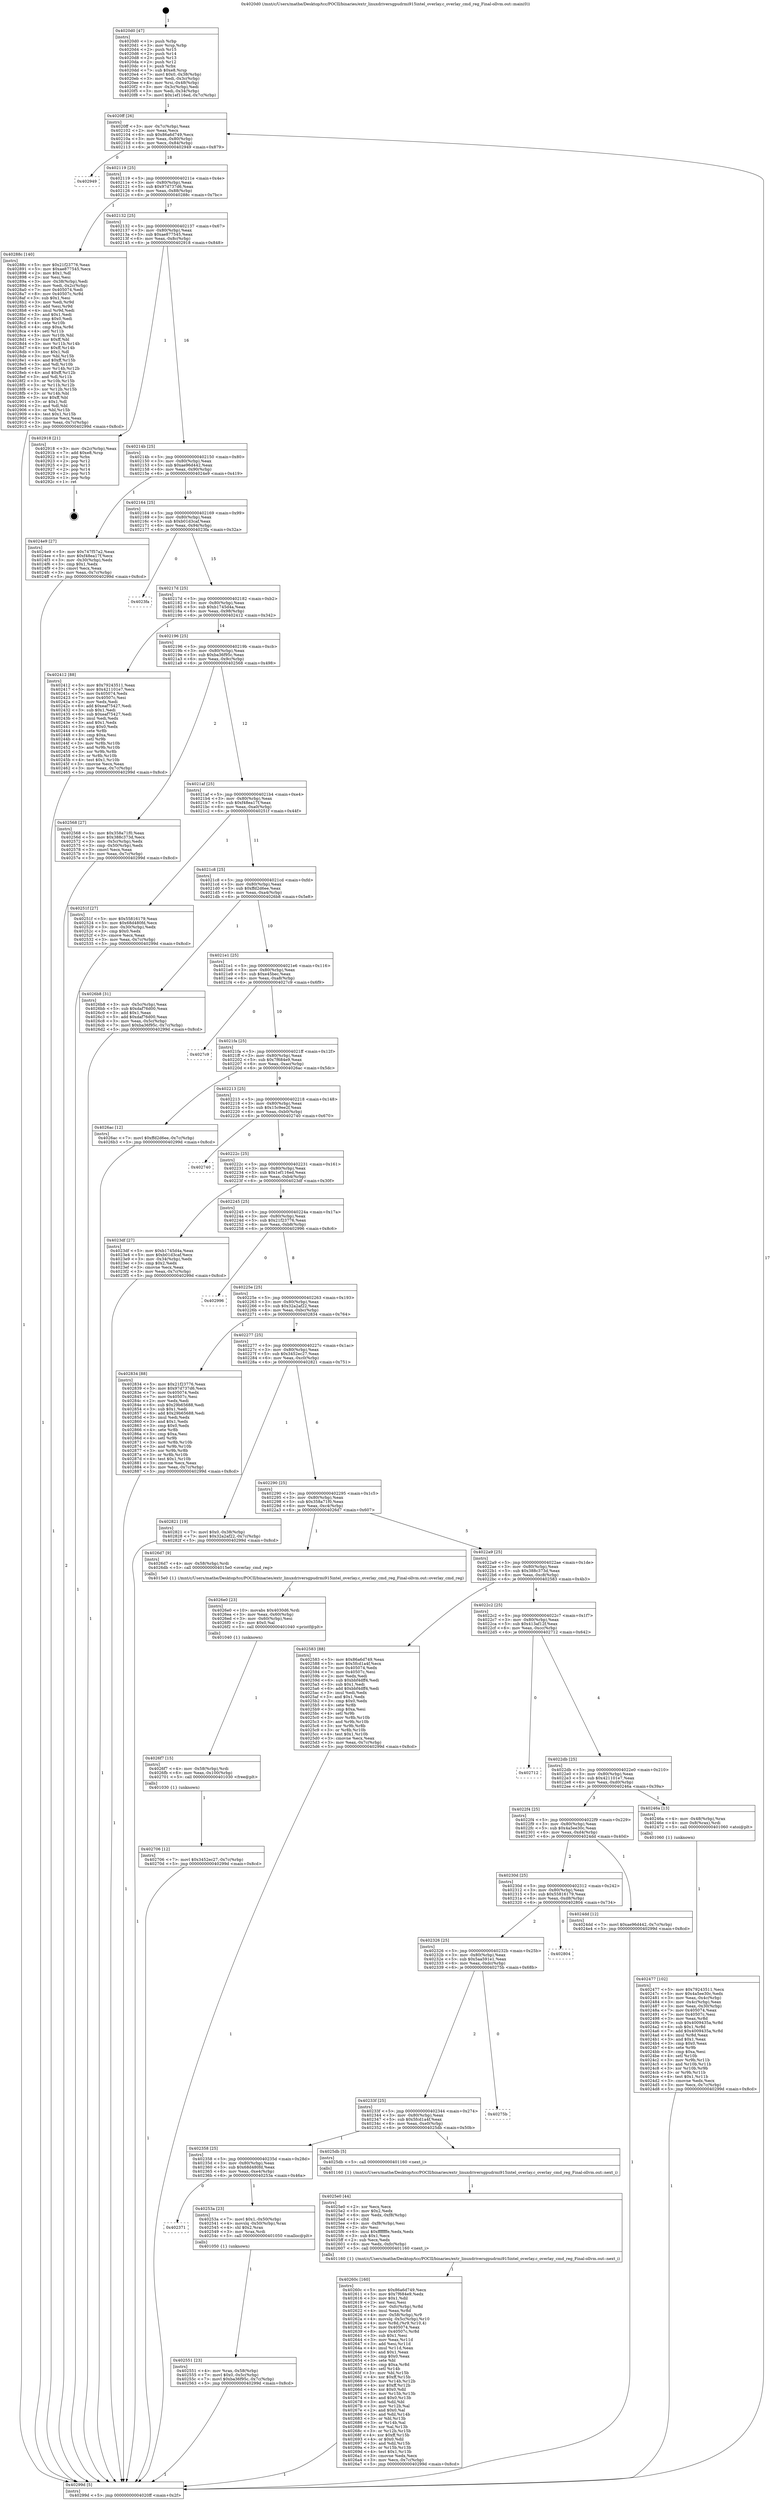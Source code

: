 digraph "0x4020d0" {
  label = "0x4020d0 (/mnt/c/Users/mathe/Desktop/tcc/POCII/binaries/extr_linuxdriversgpudrmi915intel_overlay.c_overlay_cmd_reg_Final-ollvm.out::main(0))"
  labelloc = "t"
  node[shape=record]

  Entry [label="",width=0.3,height=0.3,shape=circle,fillcolor=black,style=filled]
  "0x4020ff" [label="{
     0x4020ff [26]\l
     | [instrs]\l
     &nbsp;&nbsp;0x4020ff \<+3\>: mov -0x7c(%rbp),%eax\l
     &nbsp;&nbsp;0x402102 \<+2\>: mov %eax,%ecx\l
     &nbsp;&nbsp;0x402104 \<+6\>: sub $0x86a6d749,%ecx\l
     &nbsp;&nbsp;0x40210a \<+3\>: mov %eax,-0x80(%rbp)\l
     &nbsp;&nbsp;0x40210d \<+6\>: mov %ecx,-0x84(%rbp)\l
     &nbsp;&nbsp;0x402113 \<+6\>: je 0000000000402949 \<main+0x879\>\l
  }"]
  "0x402949" [label="{
     0x402949\l
  }", style=dashed]
  "0x402119" [label="{
     0x402119 [25]\l
     | [instrs]\l
     &nbsp;&nbsp;0x402119 \<+5\>: jmp 000000000040211e \<main+0x4e\>\l
     &nbsp;&nbsp;0x40211e \<+3\>: mov -0x80(%rbp),%eax\l
     &nbsp;&nbsp;0x402121 \<+5\>: sub $0x97d737d6,%eax\l
     &nbsp;&nbsp;0x402126 \<+6\>: mov %eax,-0x88(%rbp)\l
     &nbsp;&nbsp;0x40212c \<+6\>: je 000000000040288c \<main+0x7bc\>\l
  }"]
  Exit [label="",width=0.3,height=0.3,shape=circle,fillcolor=black,style=filled,peripheries=2]
  "0x40288c" [label="{
     0x40288c [140]\l
     | [instrs]\l
     &nbsp;&nbsp;0x40288c \<+5\>: mov $0x21f23776,%eax\l
     &nbsp;&nbsp;0x402891 \<+5\>: mov $0xae877545,%ecx\l
     &nbsp;&nbsp;0x402896 \<+2\>: mov $0x1,%dl\l
     &nbsp;&nbsp;0x402898 \<+2\>: xor %esi,%esi\l
     &nbsp;&nbsp;0x40289a \<+3\>: mov -0x38(%rbp),%edi\l
     &nbsp;&nbsp;0x40289d \<+3\>: mov %edi,-0x2c(%rbp)\l
     &nbsp;&nbsp;0x4028a0 \<+7\>: mov 0x405074,%edi\l
     &nbsp;&nbsp;0x4028a7 \<+8\>: mov 0x40507c,%r8d\l
     &nbsp;&nbsp;0x4028af \<+3\>: sub $0x1,%esi\l
     &nbsp;&nbsp;0x4028b2 \<+3\>: mov %edi,%r9d\l
     &nbsp;&nbsp;0x4028b5 \<+3\>: add %esi,%r9d\l
     &nbsp;&nbsp;0x4028b8 \<+4\>: imul %r9d,%edi\l
     &nbsp;&nbsp;0x4028bc \<+3\>: and $0x1,%edi\l
     &nbsp;&nbsp;0x4028bf \<+3\>: cmp $0x0,%edi\l
     &nbsp;&nbsp;0x4028c2 \<+4\>: sete %r10b\l
     &nbsp;&nbsp;0x4028c6 \<+4\>: cmp $0xa,%r8d\l
     &nbsp;&nbsp;0x4028ca \<+4\>: setl %r11b\l
     &nbsp;&nbsp;0x4028ce \<+3\>: mov %r10b,%bl\l
     &nbsp;&nbsp;0x4028d1 \<+3\>: xor $0xff,%bl\l
     &nbsp;&nbsp;0x4028d4 \<+3\>: mov %r11b,%r14b\l
     &nbsp;&nbsp;0x4028d7 \<+4\>: xor $0xff,%r14b\l
     &nbsp;&nbsp;0x4028db \<+3\>: xor $0x1,%dl\l
     &nbsp;&nbsp;0x4028de \<+3\>: mov %bl,%r15b\l
     &nbsp;&nbsp;0x4028e1 \<+4\>: and $0xff,%r15b\l
     &nbsp;&nbsp;0x4028e5 \<+3\>: and %dl,%r10b\l
     &nbsp;&nbsp;0x4028e8 \<+3\>: mov %r14b,%r12b\l
     &nbsp;&nbsp;0x4028eb \<+4\>: and $0xff,%r12b\l
     &nbsp;&nbsp;0x4028ef \<+3\>: and %dl,%r11b\l
     &nbsp;&nbsp;0x4028f2 \<+3\>: or %r10b,%r15b\l
     &nbsp;&nbsp;0x4028f5 \<+3\>: or %r11b,%r12b\l
     &nbsp;&nbsp;0x4028f8 \<+3\>: xor %r12b,%r15b\l
     &nbsp;&nbsp;0x4028fb \<+3\>: or %r14b,%bl\l
     &nbsp;&nbsp;0x4028fe \<+3\>: xor $0xff,%bl\l
     &nbsp;&nbsp;0x402901 \<+3\>: or $0x1,%dl\l
     &nbsp;&nbsp;0x402904 \<+2\>: and %dl,%bl\l
     &nbsp;&nbsp;0x402906 \<+3\>: or %bl,%r15b\l
     &nbsp;&nbsp;0x402909 \<+4\>: test $0x1,%r15b\l
     &nbsp;&nbsp;0x40290d \<+3\>: cmovne %ecx,%eax\l
     &nbsp;&nbsp;0x402910 \<+3\>: mov %eax,-0x7c(%rbp)\l
     &nbsp;&nbsp;0x402913 \<+5\>: jmp 000000000040299d \<main+0x8cd\>\l
  }"]
  "0x402132" [label="{
     0x402132 [25]\l
     | [instrs]\l
     &nbsp;&nbsp;0x402132 \<+5\>: jmp 0000000000402137 \<main+0x67\>\l
     &nbsp;&nbsp;0x402137 \<+3\>: mov -0x80(%rbp),%eax\l
     &nbsp;&nbsp;0x40213a \<+5\>: sub $0xae877545,%eax\l
     &nbsp;&nbsp;0x40213f \<+6\>: mov %eax,-0x8c(%rbp)\l
     &nbsp;&nbsp;0x402145 \<+6\>: je 0000000000402918 \<main+0x848\>\l
  }"]
  "0x402706" [label="{
     0x402706 [12]\l
     | [instrs]\l
     &nbsp;&nbsp;0x402706 \<+7\>: movl $0x3452ec27,-0x7c(%rbp)\l
     &nbsp;&nbsp;0x40270d \<+5\>: jmp 000000000040299d \<main+0x8cd\>\l
  }"]
  "0x402918" [label="{
     0x402918 [21]\l
     | [instrs]\l
     &nbsp;&nbsp;0x402918 \<+3\>: mov -0x2c(%rbp),%eax\l
     &nbsp;&nbsp;0x40291b \<+7\>: add $0xe8,%rsp\l
     &nbsp;&nbsp;0x402922 \<+1\>: pop %rbx\l
     &nbsp;&nbsp;0x402923 \<+2\>: pop %r12\l
     &nbsp;&nbsp;0x402925 \<+2\>: pop %r13\l
     &nbsp;&nbsp;0x402927 \<+2\>: pop %r14\l
     &nbsp;&nbsp;0x402929 \<+2\>: pop %r15\l
     &nbsp;&nbsp;0x40292b \<+1\>: pop %rbp\l
     &nbsp;&nbsp;0x40292c \<+1\>: ret\l
  }"]
  "0x40214b" [label="{
     0x40214b [25]\l
     | [instrs]\l
     &nbsp;&nbsp;0x40214b \<+5\>: jmp 0000000000402150 \<main+0x80\>\l
     &nbsp;&nbsp;0x402150 \<+3\>: mov -0x80(%rbp),%eax\l
     &nbsp;&nbsp;0x402153 \<+5\>: sub $0xae96d442,%eax\l
     &nbsp;&nbsp;0x402158 \<+6\>: mov %eax,-0x90(%rbp)\l
     &nbsp;&nbsp;0x40215e \<+6\>: je 00000000004024e9 \<main+0x419\>\l
  }"]
  "0x4026f7" [label="{
     0x4026f7 [15]\l
     | [instrs]\l
     &nbsp;&nbsp;0x4026f7 \<+4\>: mov -0x58(%rbp),%rdi\l
     &nbsp;&nbsp;0x4026fb \<+6\>: mov %eax,-0x100(%rbp)\l
     &nbsp;&nbsp;0x402701 \<+5\>: call 0000000000401030 \<free@plt\>\l
     | [calls]\l
     &nbsp;&nbsp;0x401030 \{1\} (unknown)\l
  }"]
  "0x4024e9" [label="{
     0x4024e9 [27]\l
     | [instrs]\l
     &nbsp;&nbsp;0x4024e9 \<+5\>: mov $0x747f57a2,%eax\l
     &nbsp;&nbsp;0x4024ee \<+5\>: mov $0xf48ea17f,%ecx\l
     &nbsp;&nbsp;0x4024f3 \<+3\>: mov -0x30(%rbp),%edx\l
     &nbsp;&nbsp;0x4024f6 \<+3\>: cmp $0x1,%edx\l
     &nbsp;&nbsp;0x4024f9 \<+3\>: cmovl %ecx,%eax\l
     &nbsp;&nbsp;0x4024fc \<+3\>: mov %eax,-0x7c(%rbp)\l
     &nbsp;&nbsp;0x4024ff \<+5\>: jmp 000000000040299d \<main+0x8cd\>\l
  }"]
  "0x402164" [label="{
     0x402164 [25]\l
     | [instrs]\l
     &nbsp;&nbsp;0x402164 \<+5\>: jmp 0000000000402169 \<main+0x99\>\l
     &nbsp;&nbsp;0x402169 \<+3\>: mov -0x80(%rbp),%eax\l
     &nbsp;&nbsp;0x40216c \<+5\>: sub $0xb01d3caf,%eax\l
     &nbsp;&nbsp;0x402171 \<+6\>: mov %eax,-0x94(%rbp)\l
     &nbsp;&nbsp;0x402177 \<+6\>: je 00000000004023fa \<main+0x32a\>\l
  }"]
  "0x4026e0" [label="{
     0x4026e0 [23]\l
     | [instrs]\l
     &nbsp;&nbsp;0x4026e0 \<+10\>: movabs $0x4030d6,%rdi\l
     &nbsp;&nbsp;0x4026ea \<+3\>: mov %eax,-0x60(%rbp)\l
     &nbsp;&nbsp;0x4026ed \<+3\>: mov -0x60(%rbp),%esi\l
     &nbsp;&nbsp;0x4026f0 \<+2\>: mov $0x0,%al\l
     &nbsp;&nbsp;0x4026f2 \<+5\>: call 0000000000401040 \<printf@plt\>\l
     | [calls]\l
     &nbsp;&nbsp;0x401040 \{1\} (unknown)\l
  }"]
  "0x4023fa" [label="{
     0x4023fa\l
  }", style=dashed]
  "0x40217d" [label="{
     0x40217d [25]\l
     | [instrs]\l
     &nbsp;&nbsp;0x40217d \<+5\>: jmp 0000000000402182 \<main+0xb2\>\l
     &nbsp;&nbsp;0x402182 \<+3\>: mov -0x80(%rbp),%eax\l
     &nbsp;&nbsp;0x402185 \<+5\>: sub $0xb1745d4a,%eax\l
     &nbsp;&nbsp;0x40218a \<+6\>: mov %eax,-0x98(%rbp)\l
     &nbsp;&nbsp;0x402190 \<+6\>: je 0000000000402412 \<main+0x342\>\l
  }"]
  "0x40260c" [label="{
     0x40260c [160]\l
     | [instrs]\l
     &nbsp;&nbsp;0x40260c \<+5\>: mov $0x86a6d749,%ecx\l
     &nbsp;&nbsp;0x402611 \<+5\>: mov $0x7f684e9,%edx\l
     &nbsp;&nbsp;0x402616 \<+3\>: mov $0x1,%dil\l
     &nbsp;&nbsp;0x402619 \<+2\>: xor %esi,%esi\l
     &nbsp;&nbsp;0x40261b \<+7\>: mov -0xfc(%rbp),%r8d\l
     &nbsp;&nbsp;0x402622 \<+4\>: imul %eax,%r8d\l
     &nbsp;&nbsp;0x402626 \<+4\>: mov -0x58(%rbp),%r9\l
     &nbsp;&nbsp;0x40262a \<+4\>: movslq -0x5c(%rbp),%r10\l
     &nbsp;&nbsp;0x40262e \<+4\>: mov %r8d,(%r9,%r10,4)\l
     &nbsp;&nbsp;0x402632 \<+7\>: mov 0x405074,%eax\l
     &nbsp;&nbsp;0x402639 \<+8\>: mov 0x40507c,%r8d\l
     &nbsp;&nbsp;0x402641 \<+3\>: sub $0x1,%esi\l
     &nbsp;&nbsp;0x402644 \<+3\>: mov %eax,%r11d\l
     &nbsp;&nbsp;0x402647 \<+3\>: add %esi,%r11d\l
     &nbsp;&nbsp;0x40264a \<+4\>: imul %r11d,%eax\l
     &nbsp;&nbsp;0x40264e \<+3\>: and $0x1,%eax\l
     &nbsp;&nbsp;0x402651 \<+3\>: cmp $0x0,%eax\l
     &nbsp;&nbsp;0x402654 \<+3\>: sete %bl\l
     &nbsp;&nbsp;0x402657 \<+4\>: cmp $0xa,%r8d\l
     &nbsp;&nbsp;0x40265b \<+4\>: setl %r14b\l
     &nbsp;&nbsp;0x40265f \<+3\>: mov %bl,%r15b\l
     &nbsp;&nbsp;0x402662 \<+4\>: xor $0xff,%r15b\l
     &nbsp;&nbsp;0x402666 \<+3\>: mov %r14b,%r12b\l
     &nbsp;&nbsp;0x402669 \<+4\>: xor $0xff,%r12b\l
     &nbsp;&nbsp;0x40266d \<+4\>: xor $0x0,%dil\l
     &nbsp;&nbsp;0x402671 \<+3\>: mov %r15b,%r13b\l
     &nbsp;&nbsp;0x402674 \<+4\>: and $0x0,%r13b\l
     &nbsp;&nbsp;0x402678 \<+3\>: and %dil,%bl\l
     &nbsp;&nbsp;0x40267b \<+3\>: mov %r12b,%al\l
     &nbsp;&nbsp;0x40267e \<+2\>: and $0x0,%al\l
     &nbsp;&nbsp;0x402680 \<+3\>: and %dil,%r14b\l
     &nbsp;&nbsp;0x402683 \<+3\>: or %bl,%r13b\l
     &nbsp;&nbsp;0x402686 \<+3\>: or %r14b,%al\l
     &nbsp;&nbsp;0x402689 \<+3\>: xor %al,%r13b\l
     &nbsp;&nbsp;0x40268c \<+3\>: or %r12b,%r15b\l
     &nbsp;&nbsp;0x40268f \<+4\>: xor $0xff,%r15b\l
     &nbsp;&nbsp;0x402693 \<+4\>: or $0x0,%dil\l
     &nbsp;&nbsp;0x402697 \<+3\>: and %dil,%r15b\l
     &nbsp;&nbsp;0x40269a \<+3\>: or %r15b,%r13b\l
     &nbsp;&nbsp;0x40269d \<+4\>: test $0x1,%r13b\l
     &nbsp;&nbsp;0x4026a1 \<+3\>: cmovne %edx,%ecx\l
     &nbsp;&nbsp;0x4026a4 \<+3\>: mov %ecx,-0x7c(%rbp)\l
     &nbsp;&nbsp;0x4026a7 \<+5\>: jmp 000000000040299d \<main+0x8cd\>\l
  }"]
  "0x402412" [label="{
     0x402412 [88]\l
     | [instrs]\l
     &nbsp;&nbsp;0x402412 \<+5\>: mov $0x79243511,%eax\l
     &nbsp;&nbsp;0x402417 \<+5\>: mov $0x421101e7,%ecx\l
     &nbsp;&nbsp;0x40241c \<+7\>: mov 0x405074,%edx\l
     &nbsp;&nbsp;0x402423 \<+7\>: mov 0x40507c,%esi\l
     &nbsp;&nbsp;0x40242a \<+2\>: mov %edx,%edi\l
     &nbsp;&nbsp;0x40242c \<+6\>: add $0xeaf75427,%edi\l
     &nbsp;&nbsp;0x402432 \<+3\>: sub $0x1,%edi\l
     &nbsp;&nbsp;0x402435 \<+6\>: sub $0xeaf75427,%edi\l
     &nbsp;&nbsp;0x40243b \<+3\>: imul %edi,%edx\l
     &nbsp;&nbsp;0x40243e \<+3\>: and $0x1,%edx\l
     &nbsp;&nbsp;0x402441 \<+3\>: cmp $0x0,%edx\l
     &nbsp;&nbsp;0x402444 \<+4\>: sete %r8b\l
     &nbsp;&nbsp;0x402448 \<+3\>: cmp $0xa,%esi\l
     &nbsp;&nbsp;0x40244b \<+4\>: setl %r9b\l
     &nbsp;&nbsp;0x40244f \<+3\>: mov %r8b,%r10b\l
     &nbsp;&nbsp;0x402452 \<+3\>: and %r9b,%r10b\l
     &nbsp;&nbsp;0x402455 \<+3\>: xor %r9b,%r8b\l
     &nbsp;&nbsp;0x402458 \<+3\>: or %r8b,%r10b\l
     &nbsp;&nbsp;0x40245b \<+4\>: test $0x1,%r10b\l
     &nbsp;&nbsp;0x40245f \<+3\>: cmovne %ecx,%eax\l
     &nbsp;&nbsp;0x402462 \<+3\>: mov %eax,-0x7c(%rbp)\l
     &nbsp;&nbsp;0x402465 \<+5\>: jmp 000000000040299d \<main+0x8cd\>\l
  }"]
  "0x402196" [label="{
     0x402196 [25]\l
     | [instrs]\l
     &nbsp;&nbsp;0x402196 \<+5\>: jmp 000000000040219b \<main+0xcb\>\l
     &nbsp;&nbsp;0x40219b \<+3\>: mov -0x80(%rbp),%eax\l
     &nbsp;&nbsp;0x40219e \<+5\>: sub $0xba36f95c,%eax\l
     &nbsp;&nbsp;0x4021a3 \<+6\>: mov %eax,-0x9c(%rbp)\l
     &nbsp;&nbsp;0x4021a9 \<+6\>: je 0000000000402568 \<main+0x498\>\l
  }"]
  "0x4025e0" [label="{
     0x4025e0 [44]\l
     | [instrs]\l
     &nbsp;&nbsp;0x4025e0 \<+2\>: xor %ecx,%ecx\l
     &nbsp;&nbsp;0x4025e2 \<+5\>: mov $0x2,%edx\l
     &nbsp;&nbsp;0x4025e7 \<+6\>: mov %edx,-0xf8(%rbp)\l
     &nbsp;&nbsp;0x4025ed \<+1\>: cltd\l
     &nbsp;&nbsp;0x4025ee \<+6\>: mov -0xf8(%rbp),%esi\l
     &nbsp;&nbsp;0x4025f4 \<+2\>: idiv %esi\l
     &nbsp;&nbsp;0x4025f6 \<+6\>: imul $0xfffffffe,%edx,%edx\l
     &nbsp;&nbsp;0x4025fc \<+3\>: sub $0x1,%ecx\l
     &nbsp;&nbsp;0x4025ff \<+2\>: sub %ecx,%edx\l
     &nbsp;&nbsp;0x402601 \<+6\>: mov %edx,-0xfc(%rbp)\l
     &nbsp;&nbsp;0x402607 \<+5\>: call 0000000000401160 \<next_i\>\l
     | [calls]\l
     &nbsp;&nbsp;0x401160 \{1\} (/mnt/c/Users/mathe/Desktop/tcc/POCII/binaries/extr_linuxdriversgpudrmi915intel_overlay.c_overlay_cmd_reg_Final-ollvm.out::next_i)\l
  }"]
  "0x402568" [label="{
     0x402568 [27]\l
     | [instrs]\l
     &nbsp;&nbsp;0x402568 \<+5\>: mov $0x358a71f0,%eax\l
     &nbsp;&nbsp;0x40256d \<+5\>: mov $0x388c373d,%ecx\l
     &nbsp;&nbsp;0x402572 \<+3\>: mov -0x5c(%rbp),%edx\l
     &nbsp;&nbsp;0x402575 \<+3\>: cmp -0x50(%rbp),%edx\l
     &nbsp;&nbsp;0x402578 \<+3\>: cmovl %ecx,%eax\l
     &nbsp;&nbsp;0x40257b \<+3\>: mov %eax,-0x7c(%rbp)\l
     &nbsp;&nbsp;0x40257e \<+5\>: jmp 000000000040299d \<main+0x8cd\>\l
  }"]
  "0x4021af" [label="{
     0x4021af [25]\l
     | [instrs]\l
     &nbsp;&nbsp;0x4021af \<+5\>: jmp 00000000004021b4 \<main+0xe4\>\l
     &nbsp;&nbsp;0x4021b4 \<+3\>: mov -0x80(%rbp),%eax\l
     &nbsp;&nbsp;0x4021b7 \<+5\>: sub $0xf48ea17f,%eax\l
     &nbsp;&nbsp;0x4021bc \<+6\>: mov %eax,-0xa0(%rbp)\l
     &nbsp;&nbsp;0x4021c2 \<+6\>: je 000000000040251f \<main+0x44f\>\l
  }"]
  "0x402551" [label="{
     0x402551 [23]\l
     | [instrs]\l
     &nbsp;&nbsp;0x402551 \<+4\>: mov %rax,-0x58(%rbp)\l
     &nbsp;&nbsp;0x402555 \<+7\>: movl $0x0,-0x5c(%rbp)\l
     &nbsp;&nbsp;0x40255c \<+7\>: movl $0xba36f95c,-0x7c(%rbp)\l
     &nbsp;&nbsp;0x402563 \<+5\>: jmp 000000000040299d \<main+0x8cd\>\l
  }"]
  "0x40251f" [label="{
     0x40251f [27]\l
     | [instrs]\l
     &nbsp;&nbsp;0x40251f \<+5\>: mov $0x55816179,%eax\l
     &nbsp;&nbsp;0x402524 \<+5\>: mov $0x68d480fd,%ecx\l
     &nbsp;&nbsp;0x402529 \<+3\>: mov -0x30(%rbp),%edx\l
     &nbsp;&nbsp;0x40252c \<+3\>: cmp $0x0,%edx\l
     &nbsp;&nbsp;0x40252f \<+3\>: cmove %ecx,%eax\l
     &nbsp;&nbsp;0x402532 \<+3\>: mov %eax,-0x7c(%rbp)\l
     &nbsp;&nbsp;0x402535 \<+5\>: jmp 000000000040299d \<main+0x8cd\>\l
  }"]
  "0x4021c8" [label="{
     0x4021c8 [25]\l
     | [instrs]\l
     &nbsp;&nbsp;0x4021c8 \<+5\>: jmp 00000000004021cd \<main+0xfd\>\l
     &nbsp;&nbsp;0x4021cd \<+3\>: mov -0x80(%rbp),%eax\l
     &nbsp;&nbsp;0x4021d0 \<+5\>: sub $0xffd2d6ee,%eax\l
     &nbsp;&nbsp;0x4021d5 \<+6\>: mov %eax,-0xa4(%rbp)\l
     &nbsp;&nbsp;0x4021db \<+6\>: je 00000000004026b8 \<main+0x5e8\>\l
  }"]
  "0x402371" [label="{
     0x402371\l
  }", style=dashed]
  "0x4026b8" [label="{
     0x4026b8 [31]\l
     | [instrs]\l
     &nbsp;&nbsp;0x4026b8 \<+3\>: mov -0x5c(%rbp),%eax\l
     &nbsp;&nbsp;0x4026bb \<+5\>: sub $0xdaf76d00,%eax\l
     &nbsp;&nbsp;0x4026c0 \<+3\>: add $0x1,%eax\l
     &nbsp;&nbsp;0x4026c3 \<+5\>: add $0xdaf76d00,%eax\l
     &nbsp;&nbsp;0x4026c8 \<+3\>: mov %eax,-0x5c(%rbp)\l
     &nbsp;&nbsp;0x4026cb \<+7\>: movl $0xba36f95c,-0x7c(%rbp)\l
     &nbsp;&nbsp;0x4026d2 \<+5\>: jmp 000000000040299d \<main+0x8cd\>\l
  }"]
  "0x4021e1" [label="{
     0x4021e1 [25]\l
     | [instrs]\l
     &nbsp;&nbsp;0x4021e1 \<+5\>: jmp 00000000004021e6 \<main+0x116\>\l
     &nbsp;&nbsp;0x4021e6 \<+3\>: mov -0x80(%rbp),%eax\l
     &nbsp;&nbsp;0x4021e9 \<+5\>: sub $0xe45bec,%eax\l
     &nbsp;&nbsp;0x4021ee \<+6\>: mov %eax,-0xa8(%rbp)\l
     &nbsp;&nbsp;0x4021f4 \<+6\>: je 00000000004027c9 \<main+0x6f9\>\l
  }"]
  "0x40253a" [label="{
     0x40253a [23]\l
     | [instrs]\l
     &nbsp;&nbsp;0x40253a \<+7\>: movl $0x1,-0x50(%rbp)\l
     &nbsp;&nbsp;0x402541 \<+4\>: movslq -0x50(%rbp),%rax\l
     &nbsp;&nbsp;0x402545 \<+4\>: shl $0x2,%rax\l
     &nbsp;&nbsp;0x402549 \<+3\>: mov %rax,%rdi\l
     &nbsp;&nbsp;0x40254c \<+5\>: call 0000000000401050 \<malloc@plt\>\l
     | [calls]\l
     &nbsp;&nbsp;0x401050 \{1\} (unknown)\l
  }"]
  "0x4027c9" [label="{
     0x4027c9\l
  }", style=dashed]
  "0x4021fa" [label="{
     0x4021fa [25]\l
     | [instrs]\l
     &nbsp;&nbsp;0x4021fa \<+5\>: jmp 00000000004021ff \<main+0x12f\>\l
     &nbsp;&nbsp;0x4021ff \<+3\>: mov -0x80(%rbp),%eax\l
     &nbsp;&nbsp;0x402202 \<+5\>: sub $0x7f684e9,%eax\l
     &nbsp;&nbsp;0x402207 \<+6\>: mov %eax,-0xac(%rbp)\l
     &nbsp;&nbsp;0x40220d \<+6\>: je 00000000004026ac \<main+0x5dc\>\l
  }"]
  "0x402358" [label="{
     0x402358 [25]\l
     | [instrs]\l
     &nbsp;&nbsp;0x402358 \<+5\>: jmp 000000000040235d \<main+0x28d\>\l
     &nbsp;&nbsp;0x40235d \<+3\>: mov -0x80(%rbp),%eax\l
     &nbsp;&nbsp;0x402360 \<+5\>: sub $0x68d480fd,%eax\l
     &nbsp;&nbsp;0x402365 \<+6\>: mov %eax,-0xe4(%rbp)\l
     &nbsp;&nbsp;0x40236b \<+6\>: je 000000000040253a \<main+0x46a\>\l
  }"]
  "0x4026ac" [label="{
     0x4026ac [12]\l
     | [instrs]\l
     &nbsp;&nbsp;0x4026ac \<+7\>: movl $0xffd2d6ee,-0x7c(%rbp)\l
     &nbsp;&nbsp;0x4026b3 \<+5\>: jmp 000000000040299d \<main+0x8cd\>\l
  }"]
  "0x402213" [label="{
     0x402213 [25]\l
     | [instrs]\l
     &nbsp;&nbsp;0x402213 \<+5\>: jmp 0000000000402218 \<main+0x148\>\l
     &nbsp;&nbsp;0x402218 \<+3\>: mov -0x80(%rbp),%eax\l
     &nbsp;&nbsp;0x40221b \<+5\>: sub $0x15c9ee2f,%eax\l
     &nbsp;&nbsp;0x402220 \<+6\>: mov %eax,-0xb0(%rbp)\l
     &nbsp;&nbsp;0x402226 \<+6\>: je 0000000000402740 \<main+0x670\>\l
  }"]
  "0x4025db" [label="{
     0x4025db [5]\l
     | [instrs]\l
     &nbsp;&nbsp;0x4025db \<+5\>: call 0000000000401160 \<next_i\>\l
     | [calls]\l
     &nbsp;&nbsp;0x401160 \{1\} (/mnt/c/Users/mathe/Desktop/tcc/POCII/binaries/extr_linuxdriversgpudrmi915intel_overlay.c_overlay_cmd_reg_Final-ollvm.out::next_i)\l
  }"]
  "0x402740" [label="{
     0x402740\l
  }", style=dashed]
  "0x40222c" [label="{
     0x40222c [25]\l
     | [instrs]\l
     &nbsp;&nbsp;0x40222c \<+5\>: jmp 0000000000402231 \<main+0x161\>\l
     &nbsp;&nbsp;0x402231 \<+3\>: mov -0x80(%rbp),%eax\l
     &nbsp;&nbsp;0x402234 \<+5\>: sub $0x1ef116ed,%eax\l
     &nbsp;&nbsp;0x402239 \<+6\>: mov %eax,-0xb4(%rbp)\l
     &nbsp;&nbsp;0x40223f \<+6\>: je 00000000004023df \<main+0x30f\>\l
  }"]
  "0x40233f" [label="{
     0x40233f [25]\l
     | [instrs]\l
     &nbsp;&nbsp;0x40233f \<+5\>: jmp 0000000000402344 \<main+0x274\>\l
     &nbsp;&nbsp;0x402344 \<+3\>: mov -0x80(%rbp),%eax\l
     &nbsp;&nbsp;0x402347 \<+5\>: sub $0x5fcd1a4f,%eax\l
     &nbsp;&nbsp;0x40234c \<+6\>: mov %eax,-0xe0(%rbp)\l
     &nbsp;&nbsp;0x402352 \<+6\>: je 00000000004025db \<main+0x50b\>\l
  }"]
  "0x4023df" [label="{
     0x4023df [27]\l
     | [instrs]\l
     &nbsp;&nbsp;0x4023df \<+5\>: mov $0xb1745d4a,%eax\l
     &nbsp;&nbsp;0x4023e4 \<+5\>: mov $0xb01d3caf,%ecx\l
     &nbsp;&nbsp;0x4023e9 \<+3\>: mov -0x34(%rbp),%edx\l
     &nbsp;&nbsp;0x4023ec \<+3\>: cmp $0x2,%edx\l
     &nbsp;&nbsp;0x4023ef \<+3\>: cmovne %ecx,%eax\l
     &nbsp;&nbsp;0x4023f2 \<+3\>: mov %eax,-0x7c(%rbp)\l
     &nbsp;&nbsp;0x4023f5 \<+5\>: jmp 000000000040299d \<main+0x8cd\>\l
  }"]
  "0x402245" [label="{
     0x402245 [25]\l
     | [instrs]\l
     &nbsp;&nbsp;0x402245 \<+5\>: jmp 000000000040224a \<main+0x17a\>\l
     &nbsp;&nbsp;0x40224a \<+3\>: mov -0x80(%rbp),%eax\l
     &nbsp;&nbsp;0x40224d \<+5\>: sub $0x21f23776,%eax\l
     &nbsp;&nbsp;0x402252 \<+6\>: mov %eax,-0xb8(%rbp)\l
     &nbsp;&nbsp;0x402258 \<+6\>: je 0000000000402996 \<main+0x8c6\>\l
  }"]
  "0x40299d" [label="{
     0x40299d [5]\l
     | [instrs]\l
     &nbsp;&nbsp;0x40299d \<+5\>: jmp 00000000004020ff \<main+0x2f\>\l
  }"]
  "0x4020d0" [label="{
     0x4020d0 [47]\l
     | [instrs]\l
     &nbsp;&nbsp;0x4020d0 \<+1\>: push %rbp\l
     &nbsp;&nbsp;0x4020d1 \<+3\>: mov %rsp,%rbp\l
     &nbsp;&nbsp;0x4020d4 \<+2\>: push %r15\l
     &nbsp;&nbsp;0x4020d6 \<+2\>: push %r14\l
     &nbsp;&nbsp;0x4020d8 \<+2\>: push %r13\l
     &nbsp;&nbsp;0x4020da \<+2\>: push %r12\l
     &nbsp;&nbsp;0x4020dc \<+1\>: push %rbx\l
     &nbsp;&nbsp;0x4020dd \<+7\>: sub $0xe8,%rsp\l
     &nbsp;&nbsp;0x4020e4 \<+7\>: movl $0x0,-0x38(%rbp)\l
     &nbsp;&nbsp;0x4020eb \<+3\>: mov %edi,-0x3c(%rbp)\l
     &nbsp;&nbsp;0x4020ee \<+4\>: mov %rsi,-0x48(%rbp)\l
     &nbsp;&nbsp;0x4020f2 \<+3\>: mov -0x3c(%rbp),%edi\l
     &nbsp;&nbsp;0x4020f5 \<+3\>: mov %edi,-0x34(%rbp)\l
     &nbsp;&nbsp;0x4020f8 \<+7\>: movl $0x1ef116ed,-0x7c(%rbp)\l
  }"]
  "0x40275b" [label="{
     0x40275b\l
  }", style=dashed]
  "0x402996" [label="{
     0x402996\l
  }", style=dashed]
  "0x40225e" [label="{
     0x40225e [25]\l
     | [instrs]\l
     &nbsp;&nbsp;0x40225e \<+5\>: jmp 0000000000402263 \<main+0x193\>\l
     &nbsp;&nbsp;0x402263 \<+3\>: mov -0x80(%rbp),%eax\l
     &nbsp;&nbsp;0x402266 \<+5\>: sub $0x32a2af22,%eax\l
     &nbsp;&nbsp;0x40226b \<+6\>: mov %eax,-0xbc(%rbp)\l
     &nbsp;&nbsp;0x402271 \<+6\>: je 0000000000402834 \<main+0x764\>\l
  }"]
  "0x402326" [label="{
     0x402326 [25]\l
     | [instrs]\l
     &nbsp;&nbsp;0x402326 \<+5\>: jmp 000000000040232b \<main+0x25b\>\l
     &nbsp;&nbsp;0x40232b \<+3\>: mov -0x80(%rbp),%eax\l
     &nbsp;&nbsp;0x40232e \<+5\>: sub $0x5aa591e1,%eax\l
     &nbsp;&nbsp;0x402333 \<+6\>: mov %eax,-0xdc(%rbp)\l
     &nbsp;&nbsp;0x402339 \<+6\>: je 000000000040275b \<main+0x68b\>\l
  }"]
  "0x402834" [label="{
     0x402834 [88]\l
     | [instrs]\l
     &nbsp;&nbsp;0x402834 \<+5\>: mov $0x21f23776,%eax\l
     &nbsp;&nbsp;0x402839 \<+5\>: mov $0x97d737d6,%ecx\l
     &nbsp;&nbsp;0x40283e \<+7\>: mov 0x405074,%edx\l
     &nbsp;&nbsp;0x402845 \<+7\>: mov 0x40507c,%esi\l
     &nbsp;&nbsp;0x40284c \<+2\>: mov %edx,%edi\l
     &nbsp;&nbsp;0x40284e \<+6\>: sub $0x29b65688,%edi\l
     &nbsp;&nbsp;0x402854 \<+3\>: sub $0x1,%edi\l
     &nbsp;&nbsp;0x402857 \<+6\>: add $0x29b65688,%edi\l
     &nbsp;&nbsp;0x40285d \<+3\>: imul %edi,%edx\l
     &nbsp;&nbsp;0x402860 \<+3\>: and $0x1,%edx\l
     &nbsp;&nbsp;0x402863 \<+3\>: cmp $0x0,%edx\l
     &nbsp;&nbsp;0x402866 \<+4\>: sete %r8b\l
     &nbsp;&nbsp;0x40286a \<+3\>: cmp $0xa,%esi\l
     &nbsp;&nbsp;0x40286d \<+4\>: setl %r9b\l
     &nbsp;&nbsp;0x402871 \<+3\>: mov %r8b,%r10b\l
     &nbsp;&nbsp;0x402874 \<+3\>: and %r9b,%r10b\l
     &nbsp;&nbsp;0x402877 \<+3\>: xor %r9b,%r8b\l
     &nbsp;&nbsp;0x40287a \<+3\>: or %r8b,%r10b\l
     &nbsp;&nbsp;0x40287d \<+4\>: test $0x1,%r10b\l
     &nbsp;&nbsp;0x402881 \<+3\>: cmovne %ecx,%eax\l
     &nbsp;&nbsp;0x402884 \<+3\>: mov %eax,-0x7c(%rbp)\l
     &nbsp;&nbsp;0x402887 \<+5\>: jmp 000000000040299d \<main+0x8cd\>\l
  }"]
  "0x402277" [label="{
     0x402277 [25]\l
     | [instrs]\l
     &nbsp;&nbsp;0x402277 \<+5\>: jmp 000000000040227c \<main+0x1ac\>\l
     &nbsp;&nbsp;0x40227c \<+3\>: mov -0x80(%rbp),%eax\l
     &nbsp;&nbsp;0x40227f \<+5\>: sub $0x3452ec27,%eax\l
     &nbsp;&nbsp;0x402284 \<+6\>: mov %eax,-0xc0(%rbp)\l
     &nbsp;&nbsp;0x40228a \<+6\>: je 0000000000402821 \<main+0x751\>\l
  }"]
  "0x402804" [label="{
     0x402804\l
  }", style=dashed]
  "0x402821" [label="{
     0x402821 [19]\l
     | [instrs]\l
     &nbsp;&nbsp;0x402821 \<+7\>: movl $0x0,-0x38(%rbp)\l
     &nbsp;&nbsp;0x402828 \<+7\>: movl $0x32a2af22,-0x7c(%rbp)\l
     &nbsp;&nbsp;0x40282f \<+5\>: jmp 000000000040299d \<main+0x8cd\>\l
  }"]
  "0x402290" [label="{
     0x402290 [25]\l
     | [instrs]\l
     &nbsp;&nbsp;0x402290 \<+5\>: jmp 0000000000402295 \<main+0x1c5\>\l
     &nbsp;&nbsp;0x402295 \<+3\>: mov -0x80(%rbp),%eax\l
     &nbsp;&nbsp;0x402298 \<+5\>: sub $0x358a71f0,%eax\l
     &nbsp;&nbsp;0x40229d \<+6\>: mov %eax,-0xc4(%rbp)\l
     &nbsp;&nbsp;0x4022a3 \<+6\>: je 00000000004026d7 \<main+0x607\>\l
  }"]
  "0x40230d" [label="{
     0x40230d [25]\l
     | [instrs]\l
     &nbsp;&nbsp;0x40230d \<+5\>: jmp 0000000000402312 \<main+0x242\>\l
     &nbsp;&nbsp;0x402312 \<+3\>: mov -0x80(%rbp),%eax\l
     &nbsp;&nbsp;0x402315 \<+5\>: sub $0x55816179,%eax\l
     &nbsp;&nbsp;0x40231a \<+6\>: mov %eax,-0xd8(%rbp)\l
     &nbsp;&nbsp;0x402320 \<+6\>: je 0000000000402804 \<main+0x734\>\l
  }"]
  "0x4026d7" [label="{
     0x4026d7 [9]\l
     | [instrs]\l
     &nbsp;&nbsp;0x4026d7 \<+4\>: mov -0x58(%rbp),%rdi\l
     &nbsp;&nbsp;0x4026db \<+5\>: call 00000000004015e0 \<overlay_cmd_reg\>\l
     | [calls]\l
     &nbsp;&nbsp;0x4015e0 \{1\} (/mnt/c/Users/mathe/Desktop/tcc/POCII/binaries/extr_linuxdriversgpudrmi915intel_overlay.c_overlay_cmd_reg_Final-ollvm.out::overlay_cmd_reg)\l
  }"]
  "0x4022a9" [label="{
     0x4022a9 [25]\l
     | [instrs]\l
     &nbsp;&nbsp;0x4022a9 \<+5\>: jmp 00000000004022ae \<main+0x1de\>\l
     &nbsp;&nbsp;0x4022ae \<+3\>: mov -0x80(%rbp),%eax\l
     &nbsp;&nbsp;0x4022b1 \<+5\>: sub $0x388c373d,%eax\l
     &nbsp;&nbsp;0x4022b6 \<+6\>: mov %eax,-0xc8(%rbp)\l
     &nbsp;&nbsp;0x4022bc \<+6\>: je 0000000000402583 \<main+0x4b3\>\l
  }"]
  "0x4024dd" [label="{
     0x4024dd [12]\l
     | [instrs]\l
     &nbsp;&nbsp;0x4024dd \<+7\>: movl $0xae96d442,-0x7c(%rbp)\l
     &nbsp;&nbsp;0x4024e4 \<+5\>: jmp 000000000040299d \<main+0x8cd\>\l
  }"]
  "0x402583" [label="{
     0x402583 [88]\l
     | [instrs]\l
     &nbsp;&nbsp;0x402583 \<+5\>: mov $0x86a6d749,%eax\l
     &nbsp;&nbsp;0x402588 \<+5\>: mov $0x5fcd1a4f,%ecx\l
     &nbsp;&nbsp;0x40258d \<+7\>: mov 0x405074,%edx\l
     &nbsp;&nbsp;0x402594 \<+7\>: mov 0x40507c,%esi\l
     &nbsp;&nbsp;0x40259b \<+2\>: mov %edx,%edi\l
     &nbsp;&nbsp;0x40259d \<+6\>: sub $0xbbf4dff4,%edi\l
     &nbsp;&nbsp;0x4025a3 \<+3\>: sub $0x1,%edi\l
     &nbsp;&nbsp;0x4025a6 \<+6\>: add $0xbbf4dff4,%edi\l
     &nbsp;&nbsp;0x4025ac \<+3\>: imul %edi,%edx\l
     &nbsp;&nbsp;0x4025af \<+3\>: and $0x1,%edx\l
     &nbsp;&nbsp;0x4025b2 \<+3\>: cmp $0x0,%edx\l
     &nbsp;&nbsp;0x4025b5 \<+4\>: sete %r8b\l
     &nbsp;&nbsp;0x4025b9 \<+3\>: cmp $0xa,%esi\l
     &nbsp;&nbsp;0x4025bc \<+4\>: setl %r9b\l
     &nbsp;&nbsp;0x4025c0 \<+3\>: mov %r8b,%r10b\l
     &nbsp;&nbsp;0x4025c3 \<+3\>: and %r9b,%r10b\l
     &nbsp;&nbsp;0x4025c6 \<+3\>: xor %r9b,%r8b\l
     &nbsp;&nbsp;0x4025c9 \<+3\>: or %r8b,%r10b\l
     &nbsp;&nbsp;0x4025cc \<+4\>: test $0x1,%r10b\l
     &nbsp;&nbsp;0x4025d0 \<+3\>: cmovne %ecx,%eax\l
     &nbsp;&nbsp;0x4025d3 \<+3\>: mov %eax,-0x7c(%rbp)\l
     &nbsp;&nbsp;0x4025d6 \<+5\>: jmp 000000000040299d \<main+0x8cd\>\l
  }"]
  "0x4022c2" [label="{
     0x4022c2 [25]\l
     | [instrs]\l
     &nbsp;&nbsp;0x4022c2 \<+5\>: jmp 00000000004022c7 \<main+0x1f7\>\l
     &nbsp;&nbsp;0x4022c7 \<+3\>: mov -0x80(%rbp),%eax\l
     &nbsp;&nbsp;0x4022ca \<+5\>: sub $0x413af12f,%eax\l
     &nbsp;&nbsp;0x4022cf \<+6\>: mov %eax,-0xcc(%rbp)\l
     &nbsp;&nbsp;0x4022d5 \<+6\>: je 0000000000402712 \<main+0x642\>\l
  }"]
  "0x402477" [label="{
     0x402477 [102]\l
     | [instrs]\l
     &nbsp;&nbsp;0x402477 \<+5\>: mov $0x79243511,%ecx\l
     &nbsp;&nbsp;0x40247c \<+5\>: mov $0x4a5ee30c,%edx\l
     &nbsp;&nbsp;0x402481 \<+3\>: mov %eax,-0x4c(%rbp)\l
     &nbsp;&nbsp;0x402484 \<+3\>: mov -0x4c(%rbp),%eax\l
     &nbsp;&nbsp;0x402487 \<+3\>: mov %eax,-0x30(%rbp)\l
     &nbsp;&nbsp;0x40248a \<+7\>: mov 0x405074,%eax\l
     &nbsp;&nbsp;0x402491 \<+7\>: mov 0x40507c,%esi\l
     &nbsp;&nbsp;0x402498 \<+3\>: mov %eax,%r8d\l
     &nbsp;&nbsp;0x40249b \<+7\>: sub $0x4009435a,%r8d\l
     &nbsp;&nbsp;0x4024a2 \<+4\>: sub $0x1,%r8d\l
     &nbsp;&nbsp;0x4024a6 \<+7\>: add $0x4009435a,%r8d\l
     &nbsp;&nbsp;0x4024ad \<+4\>: imul %r8d,%eax\l
     &nbsp;&nbsp;0x4024b1 \<+3\>: and $0x1,%eax\l
     &nbsp;&nbsp;0x4024b4 \<+3\>: cmp $0x0,%eax\l
     &nbsp;&nbsp;0x4024b7 \<+4\>: sete %r9b\l
     &nbsp;&nbsp;0x4024bb \<+3\>: cmp $0xa,%esi\l
     &nbsp;&nbsp;0x4024be \<+4\>: setl %r10b\l
     &nbsp;&nbsp;0x4024c2 \<+3\>: mov %r9b,%r11b\l
     &nbsp;&nbsp;0x4024c5 \<+3\>: and %r10b,%r11b\l
     &nbsp;&nbsp;0x4024c8 \<+3\>: xor %r10b,%r9b\l
     &nbsp;&nbsp;0x4024cb \<+3\>: or %r9b,%r11b\l
     &nbsp;&nbsp;0x4024ce \<+4\>: test $0x1,%r11b\l
     &nbsp;&nbsp;0x4024d2 \<+3\>: cmovne %edx,%ecx\l
     &nbsp;&nbsp;0x4024d5 \<+3\>: mov %ecx,-0x7c(%rbp)\l
     &nbsp;&nbsp;0x4024d8 \<+5\>: jmp 000000000040299d \<main+0x8cd\>\l
  }"]
  "0x402712" [label="{
     0x402712\l
  }", style=dashed]
  "0x4022db" [label="{
     0x4022db [25]\l
     | [instrs]\l
     &nbsp;&nbsp;0x4022db \<+5\>: jmp 00000000004022e0 \<main+0x210\>\l
     &nbsp;&nbsp;0x4022e0 \<+3\>: mov -0x80(%rbp),%eax\l
     &nbsp;&nbsp;0x4022e3 \<+5\>: sub $0x421101e7,%eax\l
     &nbsp;&nbsp;0x4022e8 \<+6\>: mov %eax,-0xd0(%rbp)\l
     &nbsp;&nbsp;0x4022ee \<+6\>: je 000000000040246a \<main+0x39a\>\l
  }"]
  "0x4022f4" [label="{
     0x4022f4 [25]\l
     | [instrs]\l
     &nbsp;&nbsp;0x4022f4 \<+5\>: jmp 00000000004022f9 \<main+0x229\>\l
     &nbsp;&nbsp;0x4022f9 \<+3\>: mov -0x80(%rbp),%eax\l
     &nbsp;&nbsp;0x4022fc \<+5\>: sub $0x4a5ee30c,%eax\l
     &nbsp;&nbsp;0x402301 \<+6\>: mov %eax,-0xd4(%rbp)\l
     &nbsp;&nbsp;0x402307 \<+6\>: je 00000000004024dd \<main+0x40d\>\l
  }"]
  "0x40246a" [label="{
     0x40246a [13]\l
     | [instrs]\l
     &nbsp;&nbsp;0x40246a \<+4\>: mov -0x48(%rbp),%rax\l
     &nbsp;&nbsp;0x40246e \<+4\>: mov 0x8(%rax),%rdi\l
     &nbsp;&nbsp;0x402472 \<+5\>: call 0000000000401060 \<atoi@plt\>\l
     | [calls]\l
     &nbsp;&nbsp;0x401060 \{1\} (unknown)\l
  }"]
  Entry -> "0x4020d0" [label=" 1"]
  "0x4020ff" -> "0x402949" [label=" 0"]
  "0x4020ff" -> "0x402119" [label=" 18"]
  "0x402918" -> Exit [label=" 1"]
  "0x402119" -> "0x40288c" [label=" 1"]
  "0x402119" -> "0x402132" [label=" 17"]
  "0x40288c" -> "0x40299d" [label=" 1"]
  "0x402132" -> "0x402918" [label=" 1"]
  "0x402132" -> "0x40214b" [label=" 16"]
  "0x402834" -> "0x40299d" [label=" 1"]
  "0x40214b" -> "0x4024e9" [label=" 1"]
  "0x40214b" -> "0x402164" [label=" 15"]
  "0x402821" -> "0x40299d" [label=" 1"]
  "0x402164" -> "0x4023fa" [label=" 0"]
  "0x402164" -> "0x40217d" [label=" 15"]
  "0x402706" -> "0x40299d" [label=" 1"]
  "0x40217d" -> "0x402412" [label=" 1"]
  "0x40217d" -> "0x402196" [label=" 14"]
  "0x4026f7" -> "0x402706" [label=" 1"]
  "0x402196" -> "0x402568" [label=" 2"]
  "0x402196" -> "0x4021af" [label=" 12"]
  "0x4026e0" -> "0x4026f7" [label=" 1"]
  "0x4021af" -> "0x40251f" [label=" 1"]
  "0x4021af" -> "0x4021c8" [label=" 11"]
  "0x4026d7" -> "0x4026e0" [label=" 1"]
  "0x4021c8" -> "0x4026b8" [label=" 1"]
  "0x4021c8" -> "0x4021e1" [label=" 10"]
  "0x4026b8" -> "0x40299d" [label=" 1"]
  "0x4021e1" -> "0x4027c9" [label=" 0"]
  "0x4021e1" -> "0x4021fa" [label=" 10"]
  "0x4026ac" -> "0x40299d" [label=" 1"]
  "0x4021fa" -> "0x4026ac" [label=" 1"]
  "0x4021fa" -> "0x402213" [label=" 9"]
  "0x4025e0" -> "0x40260c" [label=" 1"]
  "0x402213" -> "0x402740" [label=" 0"]
  "0x402213" -> "0x40222c" [label=" 9"]
  "0x4025db" -> "0x4025e0" [label=" 1"]
  "0x40222c" -> "0x4023df" [label=" 1"]
  "0x40222c" -> "0x402245" [label=" 8"]
  "0x4023df" -> "0x40299d" [label=" 1"]
  "0x4020d0" -> "0x4020ff" [label=" 1"]
  "0x40299d" -> "0x4020ff" [label=" 17"]
  "0x402412" -> "0x40299d" [label=" 1"]
  "0x402568" -> "0x40299d" [label=" 2"]
  "0x402245" -> "0x402996" [label=" 0"]
  "0x402245" -> "0x40225e" [label=" 8"]
  "0x402551" -> "0x40299d" [label=" 1"]
  "0x40225e" -> "0x402834" [label=" 1"]
  "0x40225e" -> "0x402277" [label=" 7"]
  "0x402358" -> "0x402371" [label=" 0"]
  "0x402277" -> "0x402821" [label=" 1"]
  "0x402277" -> "0x402290" [label=" 6"]
  "0x402358" -> "0x40253a" [label=" 1"]
  "0x402290" -> "0x4026d7" [label=" 1"]
  "0x402290" -> "0x4022a9" [label=" 5"]
  "0x40233f" -> "0x402358" [label=" 1"]
  "0x4022a9" -> "0x402583" [label=" 1"]
  "0x4022a9" -> "0x4022c2" [label=" 4"]
  "0x40233f" -> "0x4025db" [label=" 1"]
  "0x4022c2" -> "0x402712" [label=" 0"]
  "0x4022c2" -> "0x4022db" [label=" 4"]
  "0x402326" -> "0x40233f" [label=" 2"]
  "0x4022db" -> "0x40246a" [label=" 1"]
  "0x4022db" -> "0x4022f4" [label=" 3"]
  "0x40246a" -> "0x402477" [label=" 1"]
  "0x402477" -> "0x40299d" [label=" 1"]
  "0x402583" -> "0x40299d" [label=" 1"]
  "0x4022f4" -> "0x4024dd" [label=" 1"]
  "0x4022f4" -> "0x40230d" [label=" 2"]
  "0x4024dd" -> "0x40299d" [label=" 1"]
  "0x4024e9" -> "0x40299d" [label=" 1"]
  "0x40251f" -> "0x40299d" [label=" 1"]
  "0x40260c" -> "0x40299d" [label=" 1"]
  "0x40230d" -> "0x402804" [label=" 0"]
  "0x40230d" -> "0x402326" [label=" 2"]
  "0x40253a" -> "0x402551" [label=" 1"]
  "0x402326" -> "0x40275b" [label=" 0"]
}
